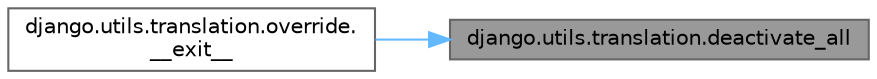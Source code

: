 digraph "django.utils.translation.deactivate_all"
{
 // LATEX_PDF_SIZE
  bgcolor="transparent";
  edge [fontname=Helvetica,fontsize=10,labelfontname=Helvetica,labelfontsize=10];
  node [fontname=Helvetica,fontsize=10,shape=box,height=0.2,width=0.4];
  rankdir="RL";
  Node1 [id="Node000001",label="django.utils.translation.deactivate_all",height=0.2,width=0.4,color="gray40", fillcolor="grey60", style="filled", fontcolor="black",tooltip=" "];
  Node1 -> Node2 [id="edge1_Node000001_Node000002",dir="back",color="steelblue1",style="solid",tooltip=" "];
  Node2 [id="Node000002",label="django.utils.translation.override.\l__exit__",height=0.2,width=0.4,color="grey40", fillcolor="white", style="filled",URL="$classdjango_1_1utils_1_1translation_1_1override.html#a20facace59d848c355669047d1b8be13",tooltip=" "];
}
